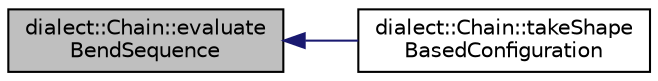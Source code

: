 digraph "dialect::Chain::evaluateBendSequence"
{
  edge [fontname="Helvetica",fontsize="10",labelfontname="Helvetica",labelfontsize="10"];
  node [fontname="Helvetica",fontsize="10",shape=record];
  rankdir="LR";
  Node13 [label="dialect::Chain::evaluate\lBendSequence",height=0.2,width=0.4,color="black", fillcolor="grey75", style="filled", fontcolor="black"];
  Node13 -> Node14 [dir="back",color="midnightblue",fontsize="10",style="solid",fontname="Helvetica"];
  Node14 [label="dialect::Chain::takeShape\lBasedConfiguration",height=0.2,width=0.4,color="black", fillcolor="white", style="filled",URL="$classdialect_1_1Chain.html#a78f0ee5307493976251e723e47ad0664",tooltip="Give this chain an orthogonal configuration best fitting its present geometric shape. "];
}
